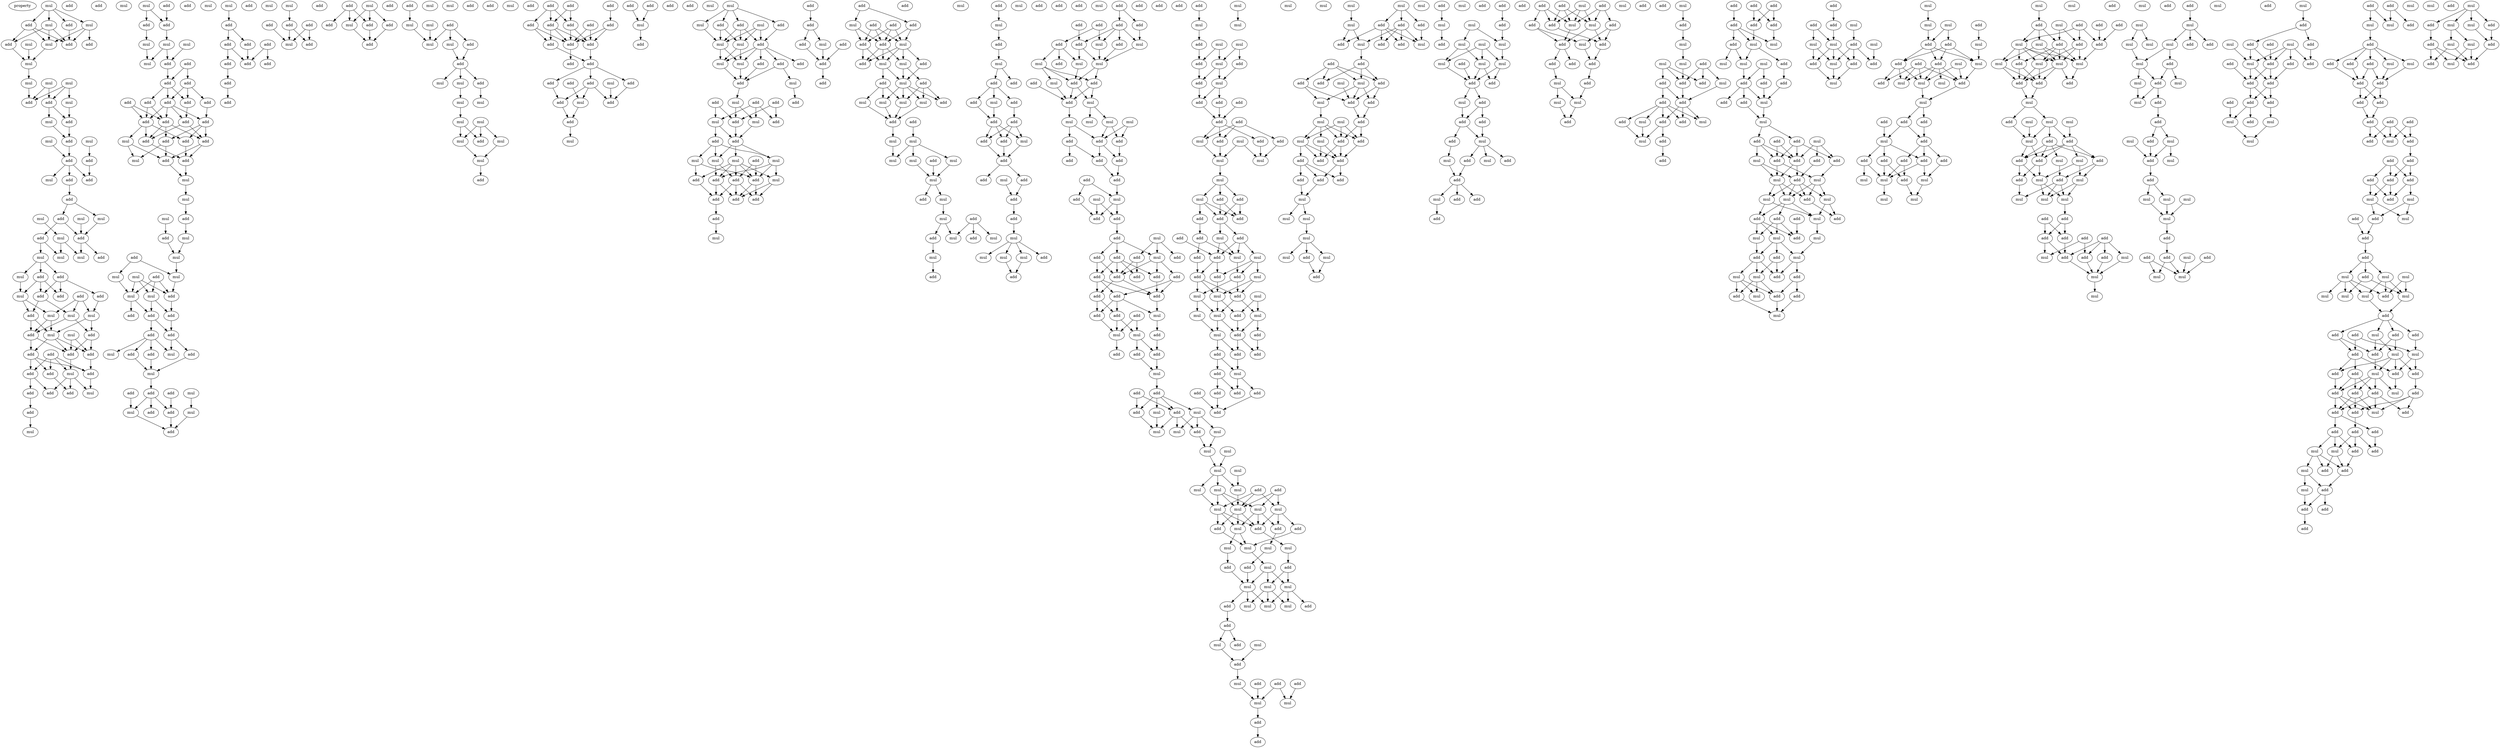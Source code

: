 digraph {
    node [fontcolor=black]
    property [mul=2,lf=1.8]
    0 [ label = mul ];
    1 [ label = add ];
    2 [ label = mul ];
    3 [ label = mul ];
    4 [ label = add ];
    5 [ label = mul ];
    6 [ label = mul ];
    7 [ label = add ];
    8 [ label = add ];
    9 [ label = add ];
    10 [ label = mul ];
    11 [ label = mul ];
    12 [ label = mul ];
    13 [ label = mul ];
    14 [ label = add ];
    15 [ label = mul ];
    16 [ label = add ];
    17 [ label = add ];
    18 [ label = mul ];
    19 [ label = add ];
    20 [ label = mul ];
    21 [ label = mul ];
    22 [ label = add ];
    23 [ label = add ];
    24 [ label = add ];
    25 [ label = add ];
    26 [ label = add ];
    27 [ label = add ];
    28 [ label = mul ];
    29 [ label = mul ];
    30 [ label = add ];
    31 [ label = mul ];
    32 [ label = add ];
    33 [ label = mul ];
    34 [ label = mul ];
    35 [ label = add ];
    36 [ label = mul ];
    37 [ label = add ];
    38 [ label = mul ];
    39 [ label = mul ];
    40 [ label = mul ];
    41 [ label = add ];
    42 [ label = mul ];
    43 [ label = add ];
    44 [ label = add ];
    45 [ label = add ];
    46 [ label = add ];
    47 [ label = mul ];
    48 [ label = add ];
    49 [ label = add ];
    50 [ label = mul ];
    51 [ label = add ];
    52 [ label = mul ];
    53 [ label = mul ];
    54 [ label = add ];
    55 [ label = add ];
    56 [ label = mul ];
    57 [ label = mul ];
    58 [ label = add ];
    59 [ label = add ];
    60 [ label = add ];
    61 [ label = add ];
    62 [ label = add ];
    63 [ label = add ];
    64 [ label = add ];
    65 [ label = mul ];
    66 [ label = mul ];
    67 [ label = add ];
    68 [ label = add ];
    69 [ label = add ];
    70 [ label = add ];
    71 [ label = add ];
    72 [ label = mul ];
    73 [ label = add ];
    74 [ label = mul ];
    75 [ label = add ];
    76 [ label = add ];
    77 [ label = mul ];
    78 [ label = mul ];
    79 [ label = mul ];
    80 [ label = mul ];
    81 [ label = add ];
    82 [ label = add ];
    83 [ label = add ];
    84 [ label = add ];
    85 [ label = add ];
    86 [ label = add ];
    87 [ label = add ];
    88 [ label = add ];
    89 [ label = add ];
    90 [ label = add ];
    91 [ label = add ];
    92 [ label = add ];
    93 [ label = add ];
    94 [ label = add ];
    95 [ label = mul ];
    96 [ label = add ];
    97 [ label = add ];
    98 [ label = add ];
    99 [ label = add ];
    100 [ label = add ];
    101 [ label = mul ];
    102 [ label = mul ];
    103 [ label = mul ];
    104 [ label = mul ];
    105 [ label = mul ];
    106 [ label = add ];
    107 [ label = add ];
    108 [ label = mul ];
    109 [ label = add ];
    110 [ label = mul ];
    111 [ label = add ];
    112 [ label = mul ];
    113 [ label = mul ];
    114 [ label = mul ];
    115 [ label = add ];
    116 [ label = mul ];
    117 [ label = mul ];
    118 [ label = add ];
    119 [ label = add ];
    120 [ label = add ];
    121 [ label = add ];
    122 [ label = add ];
    123 [ label = mul ];
    124 [ label = add ];
    125 [ label = add ];
    126 [ label = mul ];
    127 [ label = add ];
    128 [ label = mul ];
    129 [ label = add ];
    130 [ label = add ];
    131 [ label = add ];
    132 [ label = mul ];
    133 [ label = add ];
    134 [ label = mul ];
    135 [ label = add ];
    136 [ label = mul ];
    137 [ label = add ];
    138 [ label = mul ];
    139 [ label = add ];
    140 [ label = add ];
    141 [ label = add ];
    142 [ label = add ];
    143 [ label = add ];
    144 [ label = add ];
    145 [ label = add ];
    146 [ label = add ];
    147 [ label = add ];
    148 [ label = mul ];
    149 [ label = add ];
    150 [ label = mul ];
    151 [ label = add ];
    152 [ label = add ];
    153 [ label = add ];
    154 [ label = mul ];
    155 [ label = add ];
    156 [ label = add ];
    157 [ label = add ];
    158 [ label = mul ];
    159 [ label = add ];
    160 [ label = add ];
    161 [ label = add ];
    162 [ label = mul ];
    163 [ label = add ];
    164 [ label = add ];
    165 [ label = add ];
    166 [ label = mul ];
    167 [ label = add ];
    168 [ label = mul ];
    169 [ label = mul ];
    170 [ label = add ];
    171 [ label = mul ];
    172 [ label = add ];
    173 [ label = mul ];
    174 [ label = mul ];
    175 [ label = mul ];
    176 [ label = add ];
    177 [ label = mul ];
    178 [ label = add ];
    179 [ label = mul ];
    180 [ label = mul ];
    181 [ label = mul ];
    182 [ label = mul ];
    183 [ label = add ];
    184 [ label = mul ];
    185 [ label = mul ];
    186 [ label = add ];
    187 [ label = mul ];
    188 [ label = add ];
    189 [ label = mul ];
    190 [ label = add ];
    191 [ label = add ];
    192 [ label = add ];
    193 [ label = add ];
    194 [ label = add ];
    195 [ label = add ];
    196 [ label = add ];
    197 [ label = add ];
    198 [ label = add ];
    199 [ label = add ];
    200 [ label = add ];
    201 [ label = add ];
    202 [ label = add ];
    203 [ label = add ];
    204 [ label = add ];
    205 [ label = add ];
    206 [ label = mul ];
    207 [ label = add ];
    208 [ label = add ];
    209 [ label = mul ];
    210 [ label = add ];
    211 [ label = add ];
    212 [ label = add ];
    213 [ label = add ];
    214 [ label = add ];
    215 [ label = mul ];
    216 [ label = add ];
    217 [ label = add ];
    218 [ label = mul ];
    219 [ label = add ];
    220 [ label = mul ];
    221 [ label = mul ];
    222 [ label = add ];
    223 [ label = add ];
    224 [ label = add ];
    225 [ label = mul ];
    226 [ label = mul ];
    227 [ label = add ];
    228 [ label = mul ];
    229 [ label = mul ];
    230 [ label = mul ];
    231 [ label = add ];
    232 [ label = add ];
    233 [ label = add ];
    234 [ label = mul ];
    235 [ label = add ];
    236 [ label = mul ];
    237 [ label = add ];
    238 [ label = add ];
    239 [ label = mul ];
    240 [ label = add ];
    241 [ label = add ];
    242 [ label = add ];
    243 [ label = mul ];
    244 [ label = mul ];
    245 [ label = add ];
    246 [ label = add ];
    247 [ label = add ];
    248 [ label = mul ];
    249 [ label = mul ];
    250 [ label = mul ];
    251 [ label = mul ];
    252 [ label = add ];
    253 [ label = add ];
    254 [ label = mul ];
    255 [ label = add ];
    256 [ label = add ];
    257 [ label = add ];
    258 [ label = add ];
    259 [ label = add ];
    260 [ label = add ];
    261 [ label = add ];
    262 [ label = add ];
    263 [ label = mul ];
    264 [ label = add ];
    265 [ label = add ];
    266 [ label = add ];
    267 [ label = mul ];
    268 [ label = add ];
    269 [ label = add ];
    270 [ label = add ];
    271 [ label = mul ];
    272 [ label = add ];
    273 [ label = add ];
    274 [ label = add ];
    275 [ label = add ];
    276 [ label = mul ];
    277 [ label = add ];
    278 [ label = add ];
    279 [ label = add ];
    280 [ label = mul ];
    281 [ label = mul ];
    282 [ label = add ];
    283 [ label = add ];
    284 [ label = mul ];
    285 [ label = add ];
    286 [ label = mul ];
    287 [ label = mul ];
    288 [ label = add ];
    289 [ label = mul ];
    290 [ label = mul ];
    291 [ label = add ];
    292 [ label = add ];
    293 [ label = mul ];
    294 [ label = mul ];
    295 [ label = mul ];
    296 [ label = mul ];
    297 [ label = add ];
    298 [ label = mul ];
    299 [ label = mul ];
    300 [ label = mul ];
    301 [ label = add ];
    302 [ label = mul ];
    303 [ label = add ];
    304 [ label = mul ];
    305 [ label = add ];
    306 [ label = add ];
    307 [ label = add ];
    308 [ label = mul ];
    309 [ label = mul ];
    310 [ label = mul ];
    311 [ label = mul ];
    312 [ label = add ];
    313 [ label = add ];
    314 [ label = mul ];
    315 [ label = mul ];
    316 [ label = add ];
    317 [ label = add ];
    318 [ label = mul ];
    319 [ label = add ];
    320 [ label = add ];
    321 [ label = add ];
    322 [ label = add ];
    323 [ label = add ];
    324 [ label = add ];
    325 [ label = add ];
    326 [ label = mul ];
    327 [ label = add ];
    328 [ label = add ];
    329 [ label = add ];
    330 [ label = mul ];
    331 [ label = add ];
    332 [ label = add ];
    333 [ label = add ];
    334 [ label = add ];
    335 [ label = mul ];
    336 [ label = mul ];
    337 [ label = mul ];
    338 [ label = add ];
    339 [ label = mul ];
    340 [ label = mul ];
    341 [ label = add ];
    342 [ label = add ];
    343 [ label = add ];
    344 [ label = add ];
    345 [ label = add ];
    346 [ label = add ];
    347 [ label = add ];
    348 [ label = add ];
    349 [ label = mul ];
    350 [ label = add ];
    351 [ label = mul ];
    352 [ label = mul ];
    353 [ label = mul ];
    354 [ label = add ];
    355 [ label = mul ];
    356 [ label = add ];
    357 [ label = mul ];
    358 [ label = add ];
    359 [ label = add ];
    360 [ label = mul ];
    361 [ label = add ];
    362 [ label = mul ];
    363 [ label = mul ];
    364 [ label = mul ];
    365 [ label = mul ];
    366 [ label = add ];
    367 [ label = add ];
    368 [ label = add ];
    369 [ label = add ];
    370 [ label = add ];
    371 [ label = add ];
    372 [ label = add ];
    373 [ label = add ];
    374 [ label = add ];
    375 [ label = add ];
    376 [ label = mul ];
    377 [ label = mul ];
    378 [ label = add ];
    379 [ label = add ];
    380 [ label = mul ];
    381 [ label = add ];
    382 [ label = add ];
    383 [ label = mul ];
    384 [ label = add ];
    385 [ label = add ];
    386 [ label = add ];
    387 [ label = add ];
    388 [ label = add ];
    389 [ label = add ];
    390 [ label = add ];
    391 [ label = add ];
    392 [ label = add ];
    393 [ label = add ];
    394 [ label = add ];
    395 [ label = add ];
    396 [ label = add ];
    397 [ label = mul ];
    398 [ label = add ];
    399 [ label = add ];
    400 [ label = mul ];
    401 [ label = mul ];
    402 [ label = add ];
    403 [ label = add ];
    404 [ label = add ];
    405 [ label = add ];
    406 [ label = add ];
    407 [ label = mul ];
    408 [ label = add ];
    409 [ label = add ];
    410 [ label = add ];
    411 [ label = mul ];
    412 [ label = add ];
    413 [ label = mul ];
    414 [ label = mul ];
    415 [ label = mul ];
    416 [ label = mul ];
    417 [ label = add ];
    418 [ label = mul ];
    419 [ label = mul ];
    420 [ label = mul ];
    421 [ label = mul ];
    422 [ label = add ];
    423 [ label = add ];
    424 [ label = mul ];
    425 [ label = mul ];
    426 [ label = mul ];
    427 [ label = mul ];
    428 [ label = mul ];
    429 [ label = mul ];
    430 [ label = mul ];
    431 [ label = mul ];
    432 [ label = add ];
    433 [ label = add ];
    434 [ label = add ];
    435 [ label = add ];
    436 [ label = mul ];
    437 [ label = mul ];
    438 [ label = mul ];
    439 [ label = mul ];
    440 [ label = add ];
    441 [ label = add ];
    442 [ label = mul ];
    443 [ label = add ];
    444 [ label = mul ];
    445 [ label = mul ];
    446 [ label = mul ];
    447 [ label = add ];
    448 [ label = mul ];
    449 [ label = mul ];
    450 [ label = mul ];
    451 [ label = add ];
    452 [ label = add ];
    453 [ label = mul ];
    454 [ label = mul ];
    455 [ label = add ];
    456 [ label = add ];
    457 [ label = add ];
    458 [ label = add ];
    459 [ label = add ];
    460 [ label = mul ];
    461 [ label = mul ];
    462 [ label = mul ];
    463 [ label = add ];
    464 [ label = add ];
    465 [ label = add ];
    466 [ label = mul ];
    467 [ label = mul ];
    468 [ label = mul ];
    469 [ label = add ];
    470 [ label = add ];
    471 [ label = add ];
    472 [ label = mul ];
    473 [ label = add ];
    474 [ label = mul ];
    475 [ label = add ];
    476 [ label = add ];
    477 [ label = add ];
    478 [ label = add ];
    479 [ label = add ];
    480 [ label = add ];
    481 [ label = mul ];
    482 [ label = add ];
    483 [ label = mul ];
    484 [ label = add ];
    485 [ label = mul ];
    486 [ label = mul ];
    487 [ label = mul ];
    488 [ label = add ];
    489 [ label = mul ];
    490 [ label = add ];
    491 [ label = add ];
    492 [ label = add ];
    493 [ label = add ];
    494 [ label = mul ];
    495 [ label = add ];
    496 [ label = add ];
    497 [ label = add ];
    498 [ label = add ];
    499 [ label = mul ];
    500 [ label = add ];
    501 [ label = mul ];
    502 [ label = mul ];
    503 [ label = add ];
    504 [ label = add ];
    505 [ label = add ];
    506 [ label = mul ];
    507 [ label = mul ];
    508 [ label = mul ];
    509 [ label = add ];
    510 [ label = add ];
    511 [ label = mul ];
    512 [ label = mul ];
    513 [ label = mul ];
    514 [ label = add ];
    515 [ label = add ];
    516 [ label = mul ];
    517 [ label = add ];
    518 [ label = add ];
    519 [ label = add ];
    520 [ label = mul ];
    521 [ label = add ];
    522 [ label = add ];
    523 [ label = add ];
    524 [ label = add ];
    525 [ label = add ];
    526 [ label = add ];
    527 [ label = mul ];
    528 [ label = mul ];
    529 [ label = mul ];
    530 [ label = mul ];
    531 [ label = mul ];
    532 [ label = mul ];
    533 [ label = add ];
    534 [ label = add ];
    535 [ label = add ];
    536 [ label = mul ];
    537 [ label = add ];
    538 [ label = mul ];
    539 [ label = mul ];
    540 [ label = add ];
    541 [ label = add ];
    542 [ label = add ];
    543 [ label = add ];
    544 [ label = mul ];
    545 [ label = add ];
    546 [ label = add ];
    547 [ label = add ];
    548 [ label = mul ];
    549 [ label = add ];
    550 [ label = mul ];
    551 [ label = add ];
    552 [ label = mul ];
    553 [ label = mul ];
    554 [ label = add ];
    555 [ label = mul ];
    556 [ label = mul ];
    557 [ label = add ];
    558 [ label = add ];
    559 [ label = add ];
    560 [ label = add ];
    561 [ label = add ];
    562 [ label = add ];
    563 [ label = add ];
    564 [ label = add ];
    565 [ label = mul ];
    566 [ label = mul ];
    567 [ label = add ];
    568 [ label = mul ];
    569 [ label = mul ];
    570 [ label = mul ];
    571 [ label = mul ];
    572 [ label = mul ];
    573 [ label = add ];
    574 [ label = mul ];
    575 [ label = add ];
    576 [ label = add ];
    577 [ label = mul ];
    578 [ label = add ];
    579 [ label = add ];
    580 [ label = mul ];
    581 [ label = add ];
    582 [ label = mul ];
    583 [ label = mul ];
    584 [ label = mul ];
    585 [ label = mul ];
    586 [ label = mul ];
    587 [ label = mul ];
    588 [ label = add ];
    589 [ label = add ];
    590 [ label = add ];
    591 [ label = mul ];
    592 [ label = add ];
    593 [ label = add ];
    594 [ label = add ];
    595 [ label = add ];
    596 [ label = mul ];
    597 [ label = add ];
    598 [ label = mul ];
    599 [ label = mul ];
    600 [ label = add ];
    601 [ label = add ];
    602 [ label = mul ];
    603 [ label = add ];
    604 [ label = add ];
    605 [ label = add ];
    606 [ label = add ];
    607 [ label = add ];
    608 [ label = add ];
    609 [ label = add ];
    610 [ label = mul ];
    611 [ label = add ];
    612 [ label = mul ];
    613 [ label = mul ];
    614 [ label = add ];
    615 [ label = add ];
    616 [ label = add ];
    617 [ label = mul ];
    618 [ label = add ];
    619 [ label = add ];
    620 [ label = mul ];
    621 [ label = add ];
    622 [ label = add ];
    623 [ label = mul ];
    624 [ label = add ];
    625 [ label = mul ];
    626 [ label = mul ];
    627 [ label = add ];
    628 [ label = add ];
    629 [ label = add ];
    630 [ label = mul ];
    631 [ label = add ];
    632 [ label = mul ];
    633 [ label = mul ];
    634 [ label = mul ];
    635 [ label = add ];
    636 [ label = add ];
    637 [ label = mul ];
    638 [ label = add ];
    639 [ label = add ];
    640 [ label = add ];
    641 [ label = add ];
    642 [ label = add ];
    643 [ label = add ];
    644 [ label = mul ];
    645 [ label = add ];
    646 [ label = mul ];
    647 [ label = mul ];
    648 [ label = add ];
    649 [ label = add ];
    650 [ label = add ];
    651 [ label = add ];
    652 [ label = add ];
    653 [ label = add ];
    654 [ label = add ];
    655 [ label = add ];
    656 [ label = mul ];
    657 [ label = mul ];
    658 [ label = add ];
    659 [ label = mul ];
    660 [ label = mul ];
    661 [ label = add ];
    662 [ label = mul ];
    663 [ label = add ];
    664 [ label = add ];
    665 [ label = add ];
    666 [ label = add ];
    667 [ label = mul ];
    668 [ label = add ];
    669 [ label = mul ];
    670 [ label = add ];
    671 [ label = add ];
    672 [ label = add ];
    673 [ label = mul ];
    674 [ label = add ];
    675 [ label = add ];
    676 [ label = add ];
    677 [ label = add ];
    678 [ label = mul ];
    679 [ label = mul ];
    680 [ label = add ];
    681 [ label = mul ];
    682 [ label = mul ];
    683 [ label = mul ];
    684 [ label = add ];
    685 [ label = mul ];
    686 [ label = add ];
    687 [ label = mul ];
    688 [ label = add ];
    689 [ label = add ];
    690 [ label = add ];
    691 [ label = mul ];
    692 [ label = mul ];
    693 [ label = mul ];
    694 [ label = add ];
    695 [ label = mul ];
    696 [ label = add ];
    697 [ label = add ];
    698 [ label = mul ];
    699 [ label = mul ];
    700 [ label = add ];
    701 [ label = add ];
    702 [ label = add ];
    703 [ label = add ];
    704 [ label = mul ];
    705 [ label = add ];
    706 [ label = mul ];
    707 [ label = add ];
    708 [ label = mul ];
    709 [ label = add ];
    710 [ label = add ];
    711 [ label = add ];
    712 [ label = mul ];
    713 [ label = mul ];
    714 [ label = mul ];
    715 [ label = add ];
    716 [ label = mul ];
    717 [ label = add ];
    718 [ label = add ];
    719 [ label = mul ];
    720 [ label = mul ];
    721 [ label = add ];
    722 [ label = mul ];
    723 [ label = mul ];
    724 [ label = add ];
    725 [ label = add ];
    726 [ label = mul ];
    727 [ label = mul ];
    728 [ label = add ];
    729 [ label = add ];
    730 [ label = add ];
    731 [ label = mul ];
    732 [ label = mul ];
    733 [ label = mul ];
    734 [ label = mul ];
    735 [ label = add ];
    736 [ label = add ];
    737 [ label = mul ];
    738 [ label = add ];
    739 [ label = add ];
    740 [ label = add ];
    741 [ label = add ];
    742 [ label = mul ];
    743 [ label = add ];
    744 [ label = add ];
    745 [ label = add ];
    746 [ label = add ];
    747 [ label = add ];
    748 [ label = mul ];
    749 [ label = mul ];
    750 [ label = mul ];
    751 [ label = add ];
    752 [ label = mul ];
    753 [ label = mul ];
    754 [ label = mul ];
    755 [ label = add ];
    756 [ label = add ];
    757 [ label = add ];
    758 [ label = add ];
    759 [ label = mul ];
    760 [ label = add ];
    761 [ label = add ];
    762 [ label = mul ];
    763 [ label = add ];
    764 [ label = mul ];
    765 [ label = mul ];
    766 [ label = mul ];
    767 [ label = add ];
    768 [ label = mul ];
    769 [ label = mul ];
    770 [ label = add ];
    771 [ label = add ];
    772 [ label = add ];
    773 [ label = mul ];
    774 [ label = mul ];
    775 [ label = add ];
    776 [ label = mul ];
    777 [ label = add ];
    778 [ label = mul ];
    779 [ label = mul ];
    780 [ label = add ];
    781 [ label = mul ];
    782 [ label = add ];
    783 [ label = mul ];
    784 [ label = add ];
    785 [ label = add ];
    786 [ label = mul ];
    787 [ label = add ];
    788 [ label = mul ];
    789 [ label = add ];
    790 [ label = add ];
    791 [ label = mul ];
    792 [ label = mul ];
    793 [ label = mul ];
    794 [ label = mul ];
    795 [ label = add ];
    796 [ label = add ];
    797 [ label = add ];
    798 [ label = add ];
    799 [ label = add ];
    800 [ label = add ];
    801 [ label = mul ];
    802 [ label = mul ];
    803 [ label = add ];
    804 [ label = add ];
    805 [ label = add ];
    806 [ label = mul ];
    807 [ label = mul ];
    808 [ label = mul ];
    809 [ label = add ];
    810 [ label = add ];
    811 [ label = mul ];
    812 [ label = mul ];
    813 [ label = mul ];
    814 [ label = mul ];
    815 [ label = mul ];
    816 [ label = add ];
    817 [ label = add ];
    818 [ label = add ];
    819 [ label = mul ];
    820 [ label = mul ];
    821 [ label = mul ];
    822 [ label = add ];
    823 [ label = add ];
    824 [ label = mul ];
    825 [ label = add ];
    826 [ label = add ];
    827 [ label = mul ];
    828 [ label = mul ];
    829 [ label = add ];
    830 [ label = mul ];
    831 [ label = add ];
    832 [ label = mul ];
    833 [ label = mul ];
    834 [ label = mul ];
    835 [ label = mul ];
    836 [ label = mul ];
    837 [ label = add ];
    838 [ label = mul ];
    839 [ label = add ];
    840 [ label = add ];
    841 [ label = add ];
    842 [ label = add ];
    843 [ label = mul ];
    844 [ label = mul ];
    845 [ label = mul ];
    846 [ label = add ];
    847 [ label = add ];
    848 [ label = mul ];
    849 [ label = add ];
    850 [ label = add ];
    851 [ label = mul ];
    852 [ label = mul ];
    853 [ label = add ];
    854 [ label = add ];
    855 [ label = add ];
    856 [ label = add ];
    857 [ label = add ];
    858 [ label = add ];
    859 [ label = add ];
    860 [ label = add ];
    861 [ label = add ];
    862 [ label = add ];
    863 [ label = mul ];
    864 [ label = mul ];
    865 [ label = mul ];
    866 [ label = add ];
    867 [ label = add ];
    868 [ label = mul ];
    869 [ label = mul ];
    870 [ label = add ];
    871 [ label = mul ];
    872 [ label = add ];
    873 [ label = add ];
    874 [ label = mul ];
    875 [ label = add ];
    876 [ label = mul ];
    877 [ label = add ];
    878 [ label = add ];
    879 [ label = add ];
    880 [ label = add ];
    881 [ label = add ];
    882 [ label = add ];
    883 [ label = add ];
    884 [ label = add ];
    885 [ label = mul ];
    886 [ label = add ];
    887 [ label = mul ];
    888 [ label = add ];
    889 [ label = add ];
    890 [ label = add ];
    891 [ label = add ];
    892 [ label = add ];
    893 [ label = add ];
    894 [ label = mul ];
    895 [ label = add ];
    896 [ label = mul ];
    897 [ label = add ];
    898 [ label = mul ];
    899 [ label = add ];
    900 [ label = add ];
    901 [ label = add ];
    902 [ label = add ];
    903 [ label = mul ];
    904 [ label = mul ];
    905 [ label = add ];
    906 [ label = mul ];
    907 [ label = mul ];
    908 [ label = add ];
    909 [ label = mul ];
    910 [ label = mul ];
    911 [ label = mul ];
    912 [ label = add ];
    913 [ label = add ];
    914 [ label = mul ];
    915 [ label = add ];
    916 [ label = add ];
    917 [ label = add ];
    918 [ label = add ];
    919 [ label = mul ];
    920 [ label = add ];
    921 [ label = mul ];
    922 [ label = add ];
    923 [ label = add ];
    924 [ label = add ];
    925 [ label = mul ];
    926 [ label = add ];
    927 [ label = mul ];
    928 [ label = add ];
    929 [ label = add ];
    930 [ label = add ];
    931 [ label = add ];
    932 [ label = add ];
    933 [ label = mul ];
    934 [ label = add ];
    935 [ label = add ];
    936 [ label = add ];
    937 [ label = add ];
    938 [ label = add ];
    939 [ label = add ];
    940 [ label = mul ];
    941 [ label = mul ];
    942 [ label = add ];
    943 [ label = add ];
    944 [ label = add ];
    945 [ label = mul ];
    946 [ label = mul ];
    947 [ label = add ];
    948 [ label = add ];
    949 [ label = add ];
    950 [ label = mul ];
    951 [ label = add ];
    952 [ label = mul ];
    953 [ label = add ];
    954 [ label = add ];
    955 [ label = mul ];
    956 [ label = add ];
    957 [ label = mul ];
    958 [ label = add ];
    959 [ label = mul ];
    960 [ label = add ];
    961 [ label = add ];
    962 [ label = mul ];
    0 -> 1 [ name = 0 ];
    0 -> 2 [ name = 1 ];
    0 -> 3 [ name = 2 ];
    0 -> 4 [ name = 3 ];
    1 -> 9 [ name = 4 ];
    2 -> 5 [ name = 5 ];
    2 -> 7 [ name = 6 ];
    2 -> 9 [ name = 7 ];
    3 -> 5 [ name = 8 ];
    3 -> 8 [ name = 9 ];
    3 -> 9 [ name = 10 ];
    4 -> 5 [ name = 11 ];
    4 -> 8 [ name = 12 ];
    4 -> 9 [ name = 13 ];
    5 -> 10 [ name = 14 ];
    6 -> 10 [ name = 15 ];
    8 -> 10 [ name = 16 ];
    10 -> 13 [ name = 17 ];
    11 -> 14 [ name = 18 ];
    11 -> 16 [ name = 19 ];
    12 -> 14 [ name = 20 ];
    12 -> 15 [ name = 21 ];
    12 -> 16 [ name = 22 ];
    13 -> 16 [ name = 23 ];
    14 -> 17 [ name = 24 ];
    14 -> 18 [ name = 25 ];
    15 -> 17 [ name = 26 ];
    17 -> 19 [ name = 27 ];
    18 -> 19 [ name = 28 ];
    19 -> 23 [ name = 29 ];
    20 -> 23 [ name = 30 ];
    21 -> 24 [ name = 31 ];
    23 -> 25 [ name = 32 ];
    23 -> 26 [ name = 33 ];
    23 -> 29 [ name = 34 ];
    24 -> 25 [ name = 35 ];
    26 -> 30 [ name = 36 ];
    30 -> 32 [ name = 37 ];
    30 -> 34 [ name = 38 ];
    31 -> 37 [ name = 39 ];
    32 -> 35 [ name = 40 ];
    32 -> 37 [ name = 41 ];
    33 -> 36 [ name = 42 ];
    34 -> 37 [ name = 43 ];
    35 -> 39 [ name = 44 ];
    35 -> 40 [ name = 45 ];
    36 -> 38 [ name = 46 ];
    36 -> 40 [ name = 47 ];
    37 -> 38 [ name = 48 ];
    37 -> 41 [ name = 49 ];
    39 -> 42 [ name = 50 ];
    39 -> 43 [ name = 51 ];
    39 -> 44 [ name = 52 ];
    42 -> 47 [ name = 53 ];
    43 -> 45 [ name = 54 ];
    43 -> 46 [ name = 55 ];
    43 -> 49 [ name = 56 ];
    44 -> 46 [ name = 57 ];
    44 -> 47 [ name = 58 ];
    44 -> 49 [ name = 59 ];
    45 -> 53 [ name = 60 ];
    47 -> 51 [ name = 61 ];
    47 -> 52 [ name = 62 ];
    48 -> 50 [ name = 63 ];
    48 -> 52 [ name = 64 ];
    48 -> 53 [ name = 65 ];
    49 -> 50 [ name = 66 ];
    49 -> 51 [ name = 67 ];
    50 -> 54 [ name = 68 ];
    50 -> 55 [ name = 69 ];
    51 -> 54 [ name = 70 ];
    51 -> 57 [ name = 71 ];
    52 -> 54 [ name = 72 ];
    52 -> 57 [ name = 73 ];
    53 -> 55 [ name = 74 ];
    53 -> 57 [ name = 75 ];
    54 -> 58 [ name = 76 ];
    54 -> 59 [ name = 77 ];
    55 -> 58 [ name = 78 ];
    55 -> 60 [ name = 79 ];
    56 -> 58 [ name = 80 ];
    56 -> 60 [ name = 81 ];
    57 -> 58 [ name = 82 ];
    57 -> 59 [ name = 83 ];
    57 -> 60 [ name = 84 ];
    58 -> 65 [ name = 85 ];
    59 -> 62 [ name = 86 ];
    59 -> 63 [ name = 87 ];
    59 -> 64 [ name = 88 ];
    60 -> 64 [ name = 89 ];
    61 -> 62 [ name = 90 ];
    61 -> 63 [ name = 91 ];
    61 -> 64 [ name = 92 ];
    61 -> 65 [ name = 93 ];
    62 -> 68 [ name = 94 ];
    62 -> 69 [ name = 95 ];
    63 -> 67 [ name = 96 ];
    64 -> 66 [ name = 97 ];
    65 -> 66 [ name = 98 ];
    65 -> 67 [ name = 99 ];
    65 -> 69 [ name = 100 ];
    68 -> 70 [ name = 101 ];
    70 -> 74 [ name = 102 ];
    71 -> 76 [ name = 103 ];
    72 -> 75 [ name = 104 ];
    72 -> 76 [ name = 105 ];
    75 -> 78 [ name = 106 ];
    76 -> 79 [ name = 107 ];
    77 -> 82 [ name = 108 ];
    78 -> 80 [ name = 109 ];
    79 -> 80 [ name = 110 ];
    79 -> 82 [ name = 111 ];
    81 -> 83 [ name = 112 ];
    81 -> 84 [ name = 113 ];
    82 -> 84 [ name = 114 ];
    83 -> 85 [ name = 115 ];
    83 -> 88 [ name = 116 ];
    83 -> 89 [ name = 117 ];
    84 -> 85 [ name = 118 ];
    84 -> 86 [ name = 119 ];
    84 -> 88 [ name = 120 ];
    85 -> 90 [ name = 121 ];
    86 -> 91 [ name = 122 ];
    86 -> 93 [ name = 123 ];
    87 -> 91 [ name = 124 ];
    87 -> 93 [ name = 125 ];
    88 -> 90 [ name = 126 ];
    88 -> 91 [ name = 127 ];
    88 -> 92 [ name = 128 ];
    88 -> 93 [ name = 129 ];
    89 -> 92 [ name = 130 ];
    90 -> 94 [ name = 131 ];
    90 -> 96 [ name = 132 ];
    91 -> 94 [ name = 133 ];
    91 -> 95 [ name = 134 ];
    91 -> 98 [ name = 135 ];
    92 -> 96 [ name = 136 ];
    92 -> 97 [ name = 137 ];
    92 -> 98 [ name = 138 ];
    93 -> 94 [ name = 139 ];
    93 -> 96 [ name = 140 ];
    93 -> 97 [ name = 141 ];
    94 -> 99 [ name = 142 ];
    95 -> 100 [ name = 143 ];
    95 -> 101 [ name = 144 ];
    96 -> 99 [ name = 145 ];
    96 -> 100 [ name = 146 ];
    97 -> 100 [ name = 147 ];
    97 -> 101 [ name = 148 ];
    98 -> 99 [ name = 149 ];
    99 -> 102 [ name = 150 ];
    100 -> 102 [ name = 151 ];
    102 -> 103 [ name = 152 ];
    103 -> 106 [ name = 153 ];
    105 -> 107 [ name = 154 ];
    106 -> 108 [ name = 155 ];
    107 -> 110 [ name = 156 ];
    108 -> 110 [ name = 157 ];
    109 -> 113 [ name = 158 ];
    109 -> 114 [ name = 159 ];
    110 -> 114 [ name = 160 ];
    111 -> 115 [ name = 161 ];
    111 -> 116 [ name = 162 ];
    111 -> 117 [ name = 163 ];
    112 -> 115 [ name = 164 ];
    112 -> 116 [ name = 165 ];
    112 -> 117 [ name = 166 ];
    113 -> 116 [ name = 167 ];
    114 -> 115 [ name = 168 ];
    115 -> 118 [ name = 169 ];
    116 -> 119 [ name = 170 ];
    116 -> 120 [ name = 171 ];
    117 -> 118 [ name = 172 ];
    117 -> 120 [ name = 173 ];
    118 -> 122 [ name = 174 ];
    120 -> 121 [ name = 175 ];
    120 -> 122 [ name = 176 ];
    121 -> 123 [ name = 177 ];
    121 -> 124 [ name = 178 ];
    121 -> 126 [ name = 179 ];
    121 -> 127 [ name = 180 ];
    122 -> 125 [ name = 181 ];
    122 -> 126 [ name = 182 ];
    124 -> 128 [ name = 183 ];
    125 -> 128 [ name = 184 ];
    127 -> 128 [ name = 185 ];
    128 -> 130 [ name = 186 ];
    129 -> 133 [ name = 187 ];
    130 -> 133 [ name = 188 ];
    130 -> 135 [ name = 189 ];
    130 -> 136 [ name = 190 ];
    131 -> 136 [ name = 191 ];
    132 -> 134 [ name = 192 ];
    133 -> 137 [ name = 193 ];
    134 -> 137 [ name = 194 ];
    136 -> 137 [ name = 195 ];
    138 -> 140 [ name = 196 ];
    140 -> 141 [ name = 197 ];
    140 -> 143 [ name = 198 ];
    141 -> 144 [ name = 199 ];
    141 -> 145 [ name = 200 ];
    142 -> 145 [ name = 201 ];
    142 -> 146 [ name = 202 ];
    143 -> 145 [ name = 203 ];
    144 -> 147 [ name = 204 ];
    147 -> 149 [ name = 205 ];
    150 -> 152 [ name = 206 ];
    151 -> 154 [ name = 207 ];
    151 -> 155 [ name = 208 ];
    152 -> 154 [ name = 209 ];
    152 -> 155 [ name = 210 ];
    153 -> 154 [ name = 211 ];
    157 -> 159 [ name = 212 ];
    157 -> 160 [ name = 213 ];
    157 -> 162 [ name = 214 ];
    158 -> 160 [ name = 215 ];
    158 -> 161 [ name = 216 ];
    158 -> 162 [ name = 217 ];
    160 -> 164 [ name = 218 ];
    161 -> 164 [ name = 219 ];
    162 -> 164 [ name = 220 ];
    165 -> 168 [ name = 221 ];
    166 -> 171 [ name = 222 ];
    167 -> 169 [ name = 223 ];
    167 -> 170 [ name = 224 ];
    167 -> 171 [ name = 225 ];
    168 -> 171 [ name = 226 ];
    169 -> 172 [ name = 227 ];
    170 -> 172 [ name = 228 ];
    172 -> 174 [ name = 229 ];
    172 -> 177 [ name = 230 ];
    172 -> 178 [ name = 231 ];
    177 -> 179 [ name = 232 ];
    178 -> 180 [ name = 233 ];
    179 -> 182 [ name = 234 ];
    181 -> 183 [ name = 235 ];
    181 -> 184 [ name = 236 ];
    181 -> 185 [ name = 237 ];
    182 -> 183 [ name = 238 ];
    182 -> 184 [ name = 239 ];
    184 -> 187 [ name = 240 ];
    185 -> 187 [ name = 241 ];
    187 -> 188 [ name = 242 ];
    191 -> 194 [ name = 243 ];
    191 -> 195 [ name = 244 ];
    191 -> 197 [ name = 245 ];
    192 -> 198 [ name = 246 ];
    193 -> 194 [ name = 247 ];
    193 -> 197 [ name = 248 ];
    194 -> 199 [ name = 249 ];
    194 -> 200 [ name = 250 ];
    194 -> 201 [ name = 251 ];
    195 -> 200 [ name = 252 ];
    195 -> 201 [ name = 253 ];
    196 -> 199 [ name = 254 ];
    196 -> 201 [ name = 255 ];
    197 -> 199 [ name = 256 ];
    197 -> 201 [ name = 257 ];
    198 -> 199 [ name = 258 ];
    198 -> 201 [ name = 259 ];
    199 -> 203 [ name = 260 ];
    200 -> 203 [ name = 261 ];
    201 -> 202 [ name = 262 ];
    203 -> 205 [ name = 263 ];
    203 -> 207 [ name = 264 ];
    203 -> 208 [ name = 265 ];
    204 -> 209 [ name = 266 ];
    205 -> 211 [ name = 267 ];
    206 -> 211 [ name = 268 ];
    207 -> 209 [ name = 269 ];
    207 -> 210 [ name = 270 ];
    207 -> 211 [ name = 271 ];
    208 -> 210 [ name = 272 ];
    209 -> 212 [ name = 273 ];
    210 -> 212 [ name = 274 ];
    212 -> 215 [ name = 275 ];
    213 -> 218 [ name = 276 ];
    217 -> 218 [ name = 277 ];
    218 -> 219 [ name = 278 ];
    221 -> 222 [ name = 279 ];
    221 -> 223 [ name = 280 ];
    221 -> 224 [ name = 281 ];
    221 -> 225 [ name = 282 ];
    222 -> 228 [ name = 283 ];
    222 -> 229 [ name = 284 ];
    223 -> 227 [ name = 285 ];
    223 -> 228 [ name = 286 ];
    223 -> 229 [ name = 287 ];
    224 -> 227 [ name = 288 ];
    225 -> 229 [ name = 289 ];
    226 -> 227 [ name = 290 ];
    226 -> 228 [ name = 291 ];
    226 -> 229 [ name = 292 ];
    227 -> 230 [ name = 293 ];
    227 -> 231 [ name = 294 ];
    227 -> 232 [ name = 295 ];
    227 -> 233 [ name = 296 ];
    227 -> 234 [ name = 297 ];
    228 -> 230 [ name = 298 ];
    228 -> 234 [ name = 299 ];
    229 -> 230 [ name = 300 ];
    229 -> 234 [ name = 301 ];
    230 -> 235 [ name = 302 ];
    232 -> 235 [ name = 303 ];
    233 -> 235 [ name = 304 ];
    233 -> 236 [ name = 305 ];
    234 -> 235 [ name = 306 ];
    235 -> 239 [ name = 307 ];
    236 -> 241 [ name = 308 ];
    237 -> 243 [ name = 309 ];
    237 -> 244 [ name = 310 ];
    237 -> 245 [ name = 311 ];
    238 -> 242 [ name = 312 ];
    238 -> 244 [ name = 313 ];
    239 -> 242 [ name = 314 ];
    239 -> 243 [ name = 315 ];
    240 -> 242 [ name = 316 ];
    240 -> 245 [ name = 317 ];
    242 -> 246 [ name = 318 ];
    243 -> 246 [ name = 319 ];
    244 -> 246 [ name = 320 ];
    244 -> 247 [ name = 321 ];
    246 -> 249 [ name = 322 ];
    246 -> 250 [ name = 323 ];
    246 -> 251 [ name = 324 ];
    247 -> 248 [ name = 325 ];
    247 -> 250 [ name = 326 ];
    247 -> 251 [ name = 327 ];
    248 -> 253 [ name = 328 ];
    248 -> 255 [ name = 329 ];
    249 -> 253 [ name = 330 ];
    249 -> 254 [ name = 331 ];
    249 -> 255 [ name = 332 ];
    249 -> 256 [ name = 333 ];
    249 -> 257 [ name = 334 ];
    250 -> 254 [ name = 335 ];
    250 -> 255 [ name = 336 ];
    250 -> 257 [ name = 337 ];
    251 -> 256 [ name = 338 ];
    251 -> 257 [ name = 339 ];
    252 -> 255 [ name = 340 ];
    252 -> 256 [ name = 341 ];
    253 -> 259 [ name = 342 ];
    254 -> 258 [ name = 343 ];
    254 -> 260 [ name = 344 ];
    255 -> 258 [ name = 345 ];
    255 -> 260 [ name = 346 ];
    256 -> 258 [ name = 347 ];
    256 -> 259 [ name = 348 ];
    256 -> 260 [ name = 349 ];
    257 -> 258 [ name = 350 ];
    257 -> 259 [ name = 351 ];
    259 -> 261 [ name = 352 ];
    261 -> 263 [ name = 353 ];
    262 -> 264 [ name = 354 ];
    264 -> 266 [ name = 355 ];
    264 -> 267 [ name = 356 ];
    265 -> 268 [ name = 357 ];
    266 -> 268 [ name = 358 ];
    267 -> 268 [ name = 359 ];
    268 -> 270 [ name = 360 ];
    269 -> 271 [ name = 361 ];
    269 -> 272 [ name = 362 ];
    271 -> 275 [ name = 363 ];
    271 -> 277 [ name = 364 ];
    272 -> 276 [ name = 365 ];
    272 -> 277 [ name = 366 ];
    273 -> 275 [ name = 367 ];
    273 -> 276 [ name = 368 ];
    273 -> 277 [ name = 369 ];
    274 -> 275 [ name = 370 ];
    274 -> 276 [ name = 371 ];
    274 -> 277 [ name = 372 ];
    275 -> 278 [ name = 373 ];
    275 -> 280 [ name = 374 ];
    276 -> 278 [ name = 375 ];
    276 -> 279 [ name = 376 ];
    276 -> 280 [ name = 377 ];
    276 -> 281 [ name = 378 ];
    277 -> 278 [ name = 379 ];
    277 -> 280 [ name = 380 ];
    277 -> 281 [ name = 381 ];
    279 -> 284 [ name = 382 ];
    280 -> 284 [ name = 383 ];
    280 -> 285 [ name = 384 ];
    281 -> 282 [ name = 385 ];
    281 -> 284 [ name = 386 ];
    282 -> 287 [ name = 387 ];
    282 -> 288 [ name = 388 ];
    282 -> 290 [ name = 389 ];
    284 -> 287 [ name = 390 ];
    284 -> 288 [ name = 391 ];
    284 -> 289 [ name = 392 ];
    284 -> 290 [ name = 393 ];
    285 -> 286 [ name = 394 ];
    285 -> 287 [ name = 395 ];
    285 -> 289 [ name = 396 ];
    286 -> 291 [ name = 397 ];
    287 -> 291 [ name = 398 ];
    289 -> 291 [ name = 399 ];
    290 -> 291 [ name = 400 ];
    291 -> 293 [ name = 401 ];
    292 -> 294 [ name = 402 ];
    293 -> 295 [ name = 403 ];
    294 -> 295 [ name = 404 ];
    294 -> 296 [ name = 405 ];
    294 -> 298 [ name = 406 ];
    296 -> 300 [ name = 407 ];
    297 -> 300 [ name = 408 ];
    298 -> 300 [ name = 409 ];
    300 -> 301 [ name = 410 ];
    300 -> 302 [ name = 411 ];
    302 -> 304 [ name = 412 ];
    303 -> 306 [ name = 413 ];
    303 -> 308 [ name = 414 ];
    303 -> 309 [ name = 415 ];
    304 -> 305 [ name = 416 ];
    304 -> 308 [ name = 417 ];
    305 -> 310 [ name = 418 ];
    307 -> 311 [ name = 419 ];
    310 -> 312 [ name = 420 ];
    311 -> 313 [ name = 421 ];
    313 -> 314 [ name = 422 ];
    314 -> 316 [ name = 423 ];
    314 -> 317 [ name = 424 ];
    316 -> 318 [ name = 425 ];
    316 -> 319 [ name = 426 ];
    316 -> 320 [ name = 427 ];
    318 -> 321 [ name = 428 ];
    319 -> 321 [ name = 429 ];
    320 -> 322 [ name = 430 ];
    321 -> 323 [ name = 431 ];
    321 -> 325 [ name = 432 ];
    321 -> 326 [ name = 433 ];
    322 -> 323 [ name = 434 ];
    322 -> 325 [ name = 435 ];
    322 -> 326 [ name = 436 ];
    323 -> 327 [ name = 437 ];
    325 -> 327 [ name = 438 ];
    326 -> 327 [ name = 439 ];
    327 -> 328 [ name = 440 ];
    327 -> 331 [ name = 441 ];
    330 -> 333 [ name = 442 ];
    331 -> 333 [ name = 443 ];
    333 -> 334 [ name = 444 ];
    334 -> 335 [ name = 445 ];
    335 -> 336 [ name = 446 ];
    335 -> 337 [ name = 447 ];
    335 -> 338 [ name = 448 ];
    335 -> 340 [ name = 449 ];
    337 -> 341 [ name = 450 ];
    340 -> 341 [ name = 451 ];
    342 -> 343 [ name = 452 ];
    342 -> 346 [ name = 453 ];
    343 -> 348 [ name = 454 ];
    343 -> 349 [ name = 455 ];
    343 -> 350 [ name = 456 ];
    343 -> 351 [ name = 457 ];
    344 -> 350 [ name = 458 ];
    345 -> 347 [ name = 459 ];
    345 -> 351 [ name = 460 ];
    346 -> 349 [ name = 461 ];
    347 -> 352 [ name = 462 ];
    347 -> 353 [ name = 463 ];
    347 -> 354 [ name = 464 ];
    348 -> 355 [ name = 465 ];
    349 -> 355 [ name = 466 ];
    350 -> 352 [ name = 467 ];
    350 -> 355 [ name = 468 ];
    351 -> 355 [ name = 469 ];
    352 -> 359 [ name = 470 ];
    353 -> 357 [ name = 471 ];
    353 -> 358 [ name = 472 ];
    353 -> 359 [ name = 473 ];
    355 -> 358 [ name = 474 ];
    355 -> 359 [ name = 475 ];
    356 -> 361 [ name = 476 ];
    357 -> 361 [ name = 477 ];
    358 -> 360 [ name = 478 ];
    358 -> 361 [ name = 479 ];
    359 -> 360 [ name = 480 ];
    359 -> 361 [ name = 481 ];
    360 -> 364 [ name = 482 ];
    360 -> 365 [ name = 483 ];
    361 -> 363 [ name = 484 ];
    362 -> 368 [ name = 485 ];
    362 -> 369 [ name = 486 ];
    363 -> 367 [ name = 487 ];
    363 -> 369 [ name = 488 ];
    364 -> 368 [ name = 489 ];
    364 -> 369 [ name = 490 ];
    367 -> 370 [ name = 491 ];
    367 -> 372 [ name = 492 ];
    368 -> 371 [ name = 493 ];
    369 -> 370 [ name = 494 ];
    369 -> 371 [ name = 495 ];
    370 -> 374 [ name = 496 ];
    371 -> 374 [ name = 497 ];
    373 -> 375 [ name = 498 ];
    373 -> 376 [ name = 499 ];
    374 -> 376 [ name = 500 ];
    375 -> 378 [ name = 501 ];
    376 -> 378 [ name = 502 ];
    376 -> 379 [ name = 503 ];
    377 -> 378 [ name = 504 ];
    377 -> 379 [ name = 505 ];
    379 -> 381 [ name = 506 ];
    380 -> 382 [ name = 507 ];
    380 -> 383 [ name = 508 ];
    380 -> 384 [ name = 509 ];
    381 -> 383 [ name = 510 ];
    381 -> 385 [ name = 511 ];
    381 -> 386 [ name = 512 ];
    383 -> 387 [ name = 513 ];
    383 -> 389 [ name = 514 ];
    383 -> 391 [ name = 515 ];
    384 -> 388 [ name = 516 ];
    384 -> 389 [ name = 517 ];
    385 -> 388 [ name = 518 ];
    385 -> 389 [ name = 519 ];
    385 -> 390 [ name = 520 ];
    385 -> 391 [ name = 521 ];
    386 -> 389 [ name = 522 ];
    386 -> 390 [ name = 523 ];
    387 -> 392 [ name = 524 ];
    387 -> 393 [ name = 525 ];
    389 -> 393 [ name = 526 ];
    389 -> 394 [ name = 527 ];
    390 -> 392 [ name = 528 ];
    390 -> 393 [ name = 529 ];
    390 -> 394 [ name = 530 ];
    391 -> 393 [ name = 531 ];
    392 -> 395 [ name = 532 ];
    392 -> 396 [ name = 533 ];
    392 -> 397 [ name = 534 ];
    393 -> 397 [ name = 535 ];
    394 -> 395 [ name = 536 ];
    394 -> 396 [ name = 537 ];
    395 -> 401 [ name = 538 ];
    396 -> 400 [ name = 539 ];
    396 -> 401 [ name = 540 ];
    397 -> 399 [ name = 541 ];
    398 -> 400 [ name = 542 ];
    398 -> 401 [ name = 543 ];
    399 -> 406 [ name = 544 ];
    400 -> 404 [ name = 545 ];
    400 -> 406 [ name = 546 ];
    401 -> 402 [ name = 547 ];
    404 -> 407 [ name = 548 ];
    406 -> 407 [ name = 549 ];
    407 -> 408 [ name = 550 ];
    408 -> 410 [ name = 551 ];
    408 -> 411 [ name = 552 ];
    408 -> 412 [ name = 553 ];
    408 -> 413 [ name = 554 ];
    409 -> 410 [ name = 555 ];
    409 -> 412 [ name = 556 ];
    410 -> 415 [ name = 557 ];
    411 -> 415 [ name = 558 ];
    412 -> 414 [ name = 559 ];
    412 -> 415 [ name = 560 ];
    412 -> 417 [ name = 561 ];
    413 -> 414 [ name = 562 ];
    413 -> 416 [ name = 563 ];
    413 -> 417 [ name = 564 ];
    416 -> 418 [ name = 565 ];
    417 -> 418 [ name = 566 ];
    418 -> 421 [ name = 567 ];
    419 -> 421 [ name = 568 ];
    420 -> 424 [ name = 569 ];
    421 -> 424 [ name = 570 ];
    421 -> 425 [ name = 571 ];
    421 -> 426 [ name = 572 ];
    422 -> 427 [ name = 573 ];
    422 -> 429 [ name = 574 ];
    422 -> 430 [ name = 575 ];
    423 -> 427 [ name = 576 ];
    423 -> 428 [ name = 577 ];
    423 -> 430 [ name = 578 ];
    424 -> 430 [ name = 579 ];
    425 -> 429 [ name = 580 ];
    426 -> 428 [ name = 581 ];
    426 -> 429 [ name = 582 ];
    426 -> 430 [ name = 583 ];
    427 -> 433 [ name = 584 ];
    427 -> 434 [ name = 585 ];
    427 -> 435 [ name = 586 ];
    428 -> 431 [ name = 587 ];
    428 -> 433 [ name = 588 ];
    428 -> 435 [ name = 589 ];
    429 -> 431 [ name = 590 ];
    429 -> 432 [ name = 591 ];
    429 -> 433 [ name = 592 ];
    430 -> 431 [ name = 593 ];
    430 -> 432 [ name = 594 ];
    430 -> 433 [ name = 595 ];
    431 -> 436 [ name = 596 ];
    431 -> 439 [ name = 597 ];
    432 -> 439 [ name = 598 ];
    433 -> 438 [ name = 599 ];
    434 -> 439 [ name = 600 ];
    435 -> 437 [ name = 601 ];
    436 -> 441 [ name = 602 ];
    437 -> 440 [ name = 603 ];
    438 -> 443 [ name = 604 ];
    439 -> 442 [ name = 605 ];
    440 -> 446 [ name = 606 ];
    441 -> 446 [ name = 607 ];
    442 -> 444 [ name = 608 ];
    442 -> 445 [ name = 609 ];
    442 -> 446 [ name = 610 ];
    443 -> 444 [ name = 611 ];
    443 -> 445 [ name = 612 ];
    444 -> 447 [ name = 613 ];
    444 -> 449 [ name = 614 ];
    444 -> 450 [ name = 615 ];
    445 -> 448 [ name = 616 ];
    445 -> 449 [ name = 617 ];
    445 -> 450 [ name = 618 ];
    446 -> 448 [ name = 619 ];
    446 -> 450 [ name = 620 ];
    446 -> 451 [ name = 621 ];
    451 -> 452 [ name = 622 ];
    452 -> 453 [ name = 623 ];
    452 -> 455 [ name = 624 ];
    453 -> 456 [ name = 625 ];
    454 -> 456 [ name = 626 ];
    456 -> 460 [ name = 627 ];
    457 -> 461 [ name = 628 ];
    457 -> 462 [ name = 629 ];
    458 -> 461 [ name = 630 ];
    459 -> 462 [ name = 631 ];
    460 -> 462 [ name = 632 ];
    462 -> 463 [ name = 633 ];
    463 -> 465 [ name = 634 ];
    464 -> 466 [ name = 635 ];
    466 -> 469 [ name = 636 ];
    467 -> 470 [ name = 637 ];
    467 -> 472 [ name = 638 ];
    468 -> 471 [ name = 639 ];
    468 -> 472 [ name = 640 ];
    469 -> 471 [ name = 641 ];
    470 -> 474 [ name = 642 ];
    471 -> 473 [ name = 643 ];
    472 -> 473 [ name = 644 ];
    472 -> 474 [ name = 645 ];
    473 -> 475 [ name = 646 ];
    474 -> 475 [ name = 647 ];
    474 -> 476 [ name = 648 ];
    475 -> 478 [ name = 649 ];
    476 -> 478 [ name = 650 ];
    477 -> 478 [ name = 651 ];
    478 -> 480 [ name = 652 ];
    478 -> 481 [ name = 653 ];
    478 -> 484 [ name = 654 ];
    479 -> 481 [ name = 655 ];
    479 -> 482 [ name = 656 ];
    479 -> 484 [ name = 657 ];
    480 -> 485 [ name = 658 ];
    481 -> 486 [ name = 659 ];
    482 -> 485 [ name = 660 ];
    483 -> 485 [ name = 661 ];
    483 -> 486 [ name = 662 ];
    484 -> 486 [ name = 663 ];
    486 -> 487 [ name = 664 ];
    487 -> 488 [ name = 665 ];
    487 -> 489 [ name = 666 ];
    487 -> 490 [ name = 667 ];
    488 -> 492 [ name = 668 ];
    488 -> 493 [ name = 669 ];
    489 -> 491 [ name = 670 ];
    489 -> 492 [ name = 671 ];
    489 -> 493 [ name = 672 ];
    490 -> 492 [ name = 673 ];
    490 -> 493 [ name = 674 ];
    491 -> 496 [ name = 675 ];
    493 -> 494 [ name = 676 ];
    493 -> 495 [ name = 677 ];
    494 -> 498 [ name = 678 ];
    494 -> 501 [ name = 679 ];
    495 -> 498 [ name = 680 ];
    495 -> 499 [ name = 681 ];
    495 -> 501 [ name = 682 ];
    496 -> 500 [ name = 683 ];
    496 -> 501 [ name = 684 ];
    497 -> 498 [ name = 685 ];
    498 -> 504 [ name = 686 ];
    498 -> 505 [ name = 687 ];
    499 -> 502 [ name = 688 ];
    499 -> 503 [ name = 689 ];
    499 -> 504 [ name = 690 ];
    500 -> 505 [ name = 691 ];
    501 -> 503 [ name = 692 ];
    502 -> 508 [ name = 693 ];
    502 -> 509 [ name = 694 ];
    503 -> 507 [ name = 695 ];
    503 -> 509 [ name = 696 ];
    504 -> 508 [ name = 697 ];
    505 -> 507 [ name = 698 ];
    505 -> 508 [ name = 699 ];
    505 -> 509 [ name = 700 ];
    506 -> 510 [ name = 701 ];
    506 -> 512 [ name = 702 ];
    507 -> 511 [ name = 703 ];
    507 -> 513 [ name = 704 ];
    508 -> 510 [ name = 705 ];
    508 -> 513 [ name = 706 ];
    509 -> 512 [ name = 707 ];
    509 -> 513 [ name = 708 ];
    510 -> 514 [ name = 709 ];
    511 -> 516 [ name = 710 ];
    512 -> 514 [ name = 711 ];
    512 -> 515 [ name = 712 ];
    513 -> 514 [ name = 713 ];
    513 -> 516 [ name = 714 ];
    514 -> 518 [ name = 715 ];
    514 -> 519 [ name = 716 ];
    515 -> 518 [ name = 717 ];
    516 -> 517 [ name = 718 ];
    516 -> 519 [ name = 719 ];
    517 -> 520 [ name = 720 ];
    517 -> 521 [ name = 721 ];
    519 -> 520 [ name = 722 ];
    520 -> 522 [ name = 723 ];
    520 -> 525 [ name = 724 ];
    521 -> 522 [ name = 725 ];
    521 -> 523 [ name = 726 ];
    523 -> 526 [ name = 727 ];
    524 -> 526 [ name = 728 ];
    525 -> 526 [ name = 729 ];
    527 -> 528 [ name = 730 ];
    531 -> 536 [ name = 731 ];
    532 -> 533 [ name = 732 ];
    532 -> 534 [ name = 733 ];
    532 -> 535 [ name = 734 ];
    533 -> 537 [ name = 735 ];
    533 -> 538 [ name = 736 ];
    533 -> 539 [ name = 737 ];
    533 -> 540 [ name = 738 ];
    534 -> 537 [ name = 739 ];
    534 -> 539 [ name = 740 ];
    534 -> 540 [ name = 741 ];
    534 -> 541 [ name = 742 ];
    535 -> 539 [ name = 743 ];
    536 -> 538 [ name = 744 ];
    536 -> 541 [ name = 745 ];
    538 -> 542 [ name = 746 ];
    542 -> 545 [ name = 747 ];
    542 -> 546 [ name = 748 ];
    542 -> 548 [ name = 749 ];
    543 -> 545 [ name = 750 ];
    543 -> 546 [ name = 751 ];
    543 -> 547 [ name = 752 ];
    543 -> 548 [ name = 753 ];
    544 -> 551 [ name = 754 ];
    546 -> 549 [ name = 755 ];
    546 -> 551 [ name = 756 ];
    547 -> 550 [ name = 757 ];
    547 -> 551 [ name = 758 ];
    548 -> 549 [ name = 759 ];
    548 -> 550 [ name = 760 ];
    548 -> 551 [ name = 761 ];
    549 -> 554 [ name = 762 ];
    550 -> 553 [ name = 763 ];
    551 -> 554 [ name = 764 ];
    552 -> 556 [ name = 765 ];
    552 -> 557 [ name = 766 ];
    552 -> 558 [ name = 767 ];
    553 -> 555 [ name = 768 ];
    553 -> 556 [ name = 769 ];
    553 -> 557 [ name = 770 ];
    553 -> 558 [ name = 771 ];
    554 -> 557 [ name = 772 ];
    554 -> 558 [ name = 773 ];
    555 -> 559 [ name = 774 ];
    555 -> 561 [ name = 775 ];
    556 -> 559 [ name = 776 ];
    556 -> 560 [ name = 777 ];
    556 -> 561 [ name = 778 ];
    557 -> 559 [ name = 779 ];
    557 -> 561 [ name = 780 ];
    558 -> 561 [ name = 781 ];
    560 -> 562 [ name = 782 ];
    560 -> 563 [ name = 783 ];
    560 -> 564 [ name = 784 ];
    561 -> 563 [ name = 785 ];
    561 -> 564 [ name = 786 ];
    562 -> 565 [ name = 787 ];
    564 -> 565 [ name = 788 ];
    565 -> 568 [ name = 789 ];
    565 -> 569 [ name = 790 ];
    567 -> 571 [ name = 791 ];
    569 -> 570 [ name = 792 ];
    570 -> 572 [ name = 793 ];
    570 -> 573 [ name = 794 ];
    570 -> 574 [ name = 795 ];
    571 -> 575 [ name = 796 ];
    573 -> 576 [ name = 797 ];
    574 -> 576 [ name = 798 ];
    579 -> 581 [ name = 799 ];
    580 -> 582 [ name = 800 ];
    580 -> 583 [ name = 801 ];
    581 -> 583 [ name = 802 ];
    582 -> 585 [ name = 803 ];
    582 -> 586 [ name = 804 ];
    583 -> 587 [ name = 805 ];
    584 -> 585 [ name = 806 ];
    584 -> 586 [ name = 807 ];
    584 -> 587 [ name = 808 ];
    585 -> 589 [ name = 809 ];
    585 -> 590 [ name = 810 ];
    586 -> 589 [ name = 811 ];
    587 -> 589 [ name = 812 ];
    587 -> 590 [ name = 813 ];
    588 -> 589 [ name = 814 ];
    589 -> 591 [ name = 815 ];
    589 -> 592 [ name = 816 ];
    591 -> 593 [ name = 817 ];
    592 -> 593 [ name = 818 ];
    592 -> 594 [ name = 819 ];
    593 -> 595 [ name = 820 ];
    593 -> 596 [ name = 821 ];
    594 -> 596 [ name = 822 ];
    595 -> 599 [ name = 823 ];
    596 -> 597 [ name = 824 ];
    596 -> 598 [ name = 825 ];
    596 -> 600 [ name = 826 ];
    597 -> 601 [ name = 827 ];
    599 -> 601 [ name = 828 ];
    601 -> 602 [ name = 829 ];
    601 -> 604 [ name = 830 ];
    601 -> 605 [ name = 831 ];
    602 -> 606 [ name = 832 ];
    607 -> 611 [ name = 833 ];
    607 -> 613 [ name = 834 ];
    607 -> 614 [ name = 835 ];
    608 -> 612 [ name = 836 ];
    608 -> 613 [ name = 837 ];
    608 -> 615 [ name = 838 ];
    609 -> 612 [ name = 839 ];
    609 -> 613 [ name = 840 ];
    609 -> 614 [ name = 841 ];
    610 -> 612 [ name = 842 ];
    610 -> 613 [ name = 843 ];
    610 -> 614 [ name = 844 ];
    611 -> 616 [ name = 845 ];
    611 -> 617 [ name = 846 ];
    612 -> 616 [ name = 847 ];
    612 -> 618 [ name = 848 ];
    613 -> 616 [ name = 849 ];
    614 -> 618 [ name = 850 ];
    615 -> 617 [ name = 851 ];
    615 -> 618 [ name = 852 ];
    616 -> 621 [ name = 853 ];
    616 -> 622 [ name = 854 ];
    617 -> 619 [ name = 855 ];
    618 -> 619 [ name = 856 ];
    619 -> 624 [ name = 857 ];
    621 -> 623 [ name = 858 ];
    623 -> 625 [ name = 859 ];
    623 -> 626 [ name = 860 ];
    624 -> 626 [ name = 861 ];
    625 -> 627 [ name = 862 ];
    626 -> 627 [ name = 863 ];
    630 -> 631 [ name = 864 ];
    631 -> 632 [ name = 865 ];
    632 -> 633 [ name = 866 ];
    633 -> 638 [ name = 867 ];
    634 -> 636 [ name = 868 ];
    634 -> 638 [ name = 869 ];
    634 -> 639 [ name = 870 ];
    635 -> 637 [ name = 871 ];
    635 -> 638 [ name = 872 ];
    635 -> 639 [ name = 873 ];
    636 -> 640 [ name = 874 ];
    636 -> 641 [ name = 875 ];
    637 -> 640 [ name = 876 ];
    638 -> 640 [ name = 877 ];
    640 -> 642 [ name = 878 ];
    640 -> 645 [ name = 879 ];
    640 -> 646 [ name = 880 ];
    641 -> 642 [ name = 881 ];
    641 -> 643 [ name = 882 ];
    641 -> 644 [ name = 883 ];
    641 -> 645 [ name = 884 ];
    641 -> 646 [ name = 885 ];
    642 -> 647 [ name = 886 ];
    642 -> 648 [ name = 887 ];
    643 -> 647 [ name = 888 ];
    644 -> 647 [ name = 889 ];
    648 -> 649 [ name = 890 ];
    650 -> 653 [ name = 891 ];
    651 -> 654 [ name = 892 ];
    651 -> 655 [ name = 893 ];
    652 -> 654 [ name = 894 ];
    652 -> 655 [ name = 895 ];
    653 -> 656 [ name = 896 ];
    653 -> 657 [ name = 897 ];
    653 -> 658 [ name = 898 ];
    654 -> 656 [ name = 899 ];
    655 -> 657 [ name = 900 ];
    657 -> 660 [ name = 901 ];
    657 -> 661 [ name = 902 ];
    658 -> 660 [ name = 903 ];
    658 -> 662 [ name = 904 ];
    659 -> 663 [ name = 905 ];
    659 -> 665 [ name = 906 ];
    660 -> 665 [ name = 907 ];
    661 -> 664 [ name = 908 ];
    663 -> 667 [ name = 909 ];
    664 -> 667 [ name = 910 ];
    665 -> 666 [ name = 911 ];
    665 -> 667 [ name = 912 ];
    665 -> 668 [ name = 913 ];
    666 -> 669 [ name = 914 ];
    667 -> 669 [ name = 915 ];
    669 -> 670 [ name = 916 ];
    669 -> 671 [ name = 917 ];
    670 -> 674 [ name = 918 ];
    670 -> 677 [ name = 919 ];
    670 -> 678 [ name = 920 ];
    671 -> 674 [ name = 921 ];
    671 -> 675 [ name = 922 ];
    671 -> 677 [ name = 923 ];
    672 -> 674 [ name = 924 ];
    672 -> 677 [ name = 925 ];
    673 -> 675 [ name = 926 ];
    673 -> 676 [ name = 927 ];
    673 -> 677 [ name = 928 ];
    674 -> 679 [ name = 929 ];
    674 -> 681 [ name = 930 ];
    675 -> 679 [ name = 931 ];
    676 -> 680 [ name = 932 ];
    677 -> 680 [ name = 933 ];
    677 -> 681 [ name = 934 ];
    678 -> 680 [ name = 935 ];
    678 -> 681 [ name = 936 ];
    679 -> 682 [ name = 937 ];
    679 -> 683 [ name = 938 ];
    679 -> 684 [ name = 939 ];
    680 -> 682 [ name = 940 ];
    680 -> 683 [ name = 941 ];
    680 -> 684 [ name = 942 ];
    680 -> 685 [ name = 943 ];
    681 -> 683 [ name = 944 ];
    681 -> 684 [ name = 945 ];
    681 -> 685 [ name = 946 ];
    682 -> 687 [ name = 947 ];
    682 -> 689 [ name = 948 ];
    683 -> 687 [ name = 949 ];
    683 -> 688 [ name = 950 ];
    683 -> 690 [ name = 951 ];
    684 -> 689 [ name = 952 ];
    685 -> 687 [ name = 953 ];
    685 -> 690 [ name = 954 ];
    686 -> 694 [ name = 955 ];
    687 -> 691 [ name = 956 ];
    688 -> 692 [ name = 957 ];
    688 -> 693 [ name = 958 ];
    688 -> 694 [ name = 959 ];
    690 -> 692 [ name = 960 ];
    690 -> 693 [ name = 961 ];
    690 -> 694 [ name = 962 ];
    691 -> 695 [ name = 963 ];
    692 -> 695 [ name = 964 ];
    692 -> 696 [ name = 965 ];
    692 -> 697 [ name = 966 ];
    693 -> 696 [ name = 967 ];
    695 -> 700 [ name = 968 ];
    695 -> 701 [ name = 969 ];
    696 -> 698 [ name = 970 ];
    696 -> 699 [ name = 971 ];
    696 -> 701 [ name = 972 ];
    697 -> 698 [ name = 973 ];
    697 -> 701 [ name = 974 ];
    698 -> 702 [ name = 975 ];
    698 -> 703 [ name = 976 ];
    698 -> 704 [ name = 977 ];
    699 -> 702 [ name = 978 ];
    699 -> 703 [ name = 979 ];
    699 -> 704 [ name = 980 ];
    700 -> 703 [ name = 981 ];
    700 -> 705 [ name = 982 ];
    702 -> 706 [ name = 983 ];
    703 -> 706 [ name = 984 ];
    705 -> 706 [ name = 985 ];
    707 -> 710 [ name = 986 ];
    708 -> 711 [ name = 987 ];
    709 -> 713 [ name = 988 ];
    709 -> 714 [ name = 989 ];
    710 -> 714 [ name = 990 ];
    711 -> 716 [ name = 991 ];
    711 -> 717 [ name = 992 ];
    711 -> 718 [ name = 993 ];
    712 -> 718 [ name = 994 ];
    713 -> 715 [ name = 995 ];
    713 -> 716 [ name = 996 ];
    714 -> 715 [ name = 997 ];
    714 -> 716 [ name = 998 ];
    714 -> 717 [ name = 999 ];
    715 -> 719 [ name = 1000 ];
    716 -> 719 [ name = 1001 ];
    717 -> 719 [ name = 1002 ];
    720 -> 722 [ name = 1003 ];
    721 -> 726 [ name = 1004 ];
    722 -> 724 [ name = 1005 ];
    723 -> 724 [ name = 1006 ];
    723 -> 725 [ name = 1007 ];
    724 -> 728 [ name = 1008 ];
    724 -> 729 [ name = 1009 ];
    724 -> 731 [ name = 1010 ];
    725 -> 728 [ name = 1011 ];
    725 -> 729 [ name = 1012 ];
    725 -> 731 [ name = 1013 ];
    726 -> 731 [ name = 1014 ];
    727 -> 733 [ name = 1015 ];
    727 -> 736 [ name = 1016 ];
    728 -> 733 [ name = 1017 ];
    728 -> 734 [ name = 1018 ];
    728 -> 735 [ name = 1019 ];
    729 -> 732 [ name = 1020 ];
    729 -> 733 [ name = 1021 ];
    729 -> 734 [ name = 1022 ];
    729 -> 736 [ name = 1023 ];
    730 -> 733 [ name = 1024 ];
    730 -> 734 [ name = 1025 ];
    730 -> 735 [ name = 1026 ];
    730 -> 736 [ name = 1027 ];
    731 -> 736 [ name = 1028 ];
    733 -> 737 [ name = 1029 ];
    736 -> 737 [ name = 1030 ];
    737 -> 738 [ name = 1031 ];
    737 -> 739 [ name = 1032 ];
    738 -> 741 [ name = 1033 ];
    739 -> 741 [ name = 1034 ];
    739 -> 742 [ name = 1035 ];
    740 -> 742 [ name = 1036 ];
    741 -> 744 [ name = 1037 ];
    741 -> 745 [ name = 1038 ];
    741 -> 746 [ name = 1039 ];
    742 -> 743 [ name = 1040 ];
    742 -> 745 [ name = 1041 ];
    742 -> 747 [ name = 1042 ];
    743 -> 748 [ name = 1043 ];
    743 -> 751 [ name = 1044 ];
    744 -> 748 [ name = 1045 ];
    744 -> 751 [ name = 1046 ];
    745 -> 748 [ name = 1047 ];
    745 -> 749 [ name = 1048 ];
    746 -> 749 [ name = 1049 ];
    747 -> 748 [ name = 1050 ];
    747 -> 750 [ name = 1051 ];
    748 -> 752 [ name = 1052 ];
    749 -> 753 [ name = 1053 ];
    751 -> 753 [ name = 1054 ];
    754 -> 755 [ name = 1055 ];
    755 -> 762 [ name = 1056 ];
    755 -> 763 [ name = 1057 ];
    755 -> 764 [ name = 1058 ];
    756 -> 760 [ name = 1059 ];
    756 -> 761 [ name = 1060 ];
    756 -> 762 [ name = 1061 ];
    757 -> 760 [ name = 1062 ];
    758 -> 760 [ name = 1063 ];
    759 -> 761 [ name = 1064 ];
    759 -> 763 [ name = 1065 ];
    760 -> 768 [ name = 1066 ];
    761 -> 765 [ name = 1067 ];
    761 -> 768 [ name = 1068 ];
    761 -> 769 [ name = 1069 ];
    762 -> 765 [ name = 1070 ];
    762 -> 766 [ name = 1071 ];
    762 -> 767 [ name = 1072 ];
    762 -> 768 [ name = 1073 ];
    762 -> 769 [ name = 1074 ];
    763 -> 765 [ name = 1075 ];
    763 -> 767 [ name = 1076 ];
    763 -> 768 [ name = 1077 ];
    763 -> 769 [ name = 1078 ];
    764 -> 765 [ name = 1079 ];
    764 -> 766 [ name = 1080 ];
    764 -> 768 [ name = 1081 ];
    765 -> 770 [ name = 1082 ];
    765 -> 771 [ name = 1083 ];
    765 -> 772 [ name = 1084 ];
    766 -> 770 [ name = 1085 ];
    766 -> 772 [ name = 1086 ];
    767 -> 770 [ name = 1087 ];
    767 -> 772 [ name = 1088 ];
    768 -> 771 [ name = 1089 ];
    769 -> 770 [ name = 1090 ];
    769 -> 772 [ name = 1091 ];
    770 -> 774 [ name = 1092 ];
    772 -> 774 [ name = 1093 ];
    774 -> 775 [ name = 1094 ];
    774 -> 779 [ name = 1095 ];
    775 -> 781 [ name = 1096 ];
    776 -> 781 [ name = 1097 ];
    778 -> 782 [ name = 1098 ];
    779 -> 780 [ name = 1099 ];
    779 -> 781 [ name = 1100 ];
    779 -> 782 [ name = 1101 ];
    780 -> 784 [ name = 1102 ];
    780 -> 785 [ name = 1103 ];
    780 -> 786 [ name = 1104 ];
    780 -> 787 [ name = 1105 ];
    781 -> 785 [ name = 1106 ];
    781 -> 787 [ name = 1107 ];
    782 -> 783 [ name = 1108 ];
    782 -> 784 [ name = 1109 ];
    782 -> 785 [ name = 1110 ];
    782 -> 787 [ name = 1111 ];
    783 -> 788 [ name = 1112 ];
    783 -> 791 [ name = 1113 ];
    784 -> 788 [ name = 1114 ];
    784 -> 790 [ name = 1115 ];
    785 -> 789 [ name = 1116 ];
    785 -> 791 [ name = 1117 ];
    786 -> 790 [ name = 1118 ];
    787 -> 789 [ name = 1119 ];
    787 -> 791 [ name = 1120 ];
    788 -> 793 [ name = 1121 ];
    788 -> 794 [ name = 1122 ];
    789 -> 792 [ name = 1123 ];
    790 -> 792 [ name = 1124 ];
    790 -> 793 [ name = 1125 ];
    790 -> 794 [ name = 1126 ];
    791 -> 793 [ name = 1127 ];
    791 -> 794 [ name = 1128 ];
    793 -> 796 [ name = 1129 ];
    795 -> 798 [ name = 1130 ];
    795 -> 799 [ name = 1131 ];
    796 -> 798 [ name = 1132 ];
    796 -> 799 [ name = 1133 ];
    797 -> 801 [ name = 1134 ];
    797 -> 803 [ name = 1135 ];
    798 -> 801 [ name = 1136 ];
    798 -> 805 [ name = 1137 ];
    799 -> 805 [ name = 1138 ];
    800 -> 802 [ name = 1139 ];
    800 -> 803 [ name = 1140 ];
    800 -> 804 [ name = 1141 ];
    800 -> 805 [ name = 1142 ];
    802 -> 806 [ name = 1143 ];
    803 -> 806 [ name = 1144 ];
    804 -> 806 [ name = 1145 ];
    805 -> 806 [ name = 1146 ];
    806 -> 807 [ name = 1147 ];
    810 -> 811 [ name = 1148 ];
    811 -> 814 [ name = 1149 ];
    811 -> 816 [ name = 1150 ];
    811 -> 817 [ name = 1151 ];
    812 -> 813 [ name = 1152 ];
    812 -> 815 [ name = 1153 ];
    814 -> 818 [ name = 1154 ];
    814 -> 819 [ name = 1155 ];
    815 -> 819 [ name = 1156 ];
    818 -> 821 [ name = 1157 ];
    818 -> 822 [ name = 1158 ];
    819 -> 820 [ name = 1159 ];
    819 -> 822 [ name = 1160 ];
    820 -> 824 [ name = 1161 ];
    822 -> 823 [ name = 1162 ];
    822 -> 824 [ name = 1163 ];
    823 -> 825 [ name = 1164 ];
    825 -> 826 [ name = 1165 ];
    825 -> 828 [ name = 1166 ];
    826 -> 829 [ name = 1167 ];
    827 -> 829 [ name = 1168 ];
    828 -> 829 [ name = 1169 ];
    828 -> 830 [ name = 1170 ];
    829 -> 831 [ name = 1171 ];
    831 -> 832 [ name = 1172 ];
    831 -> 834 [ name = 1173 ];
    832 -> 836 [ name = 1174 ];
    834 -> 836 [ name = 1175 ];
    835 -> 836 [ name = 1176 ];
    836 -> 837 [ name = 1177 ];
    837 -> 842 [ name = 1178 ];
    838 -> 844 [ name = 1179 ];
    839 -> 843 [ name = 1180 ];
    839 -> 844 [ name = 1181 ];
    840 -> 844 [ name = 1182 ];
    842 -> 843 [ name = 1183 ];
    842 -> 844 [ name = 1184 ];
    845 -> 846 [ name = 1185 ];
    846 -> 847 [ name = 1186 ];
    846 -> 849 [ name = 1187 ];
    847 -> 852 [ name = 1188 ];
    847 -> 855 [ name = 1189 ];
    848 -> 852 [ name = 1190 ];
    849 -> 854 [ name = 1191 ];
    850 -> 855 [ name = 1192 ];
    851 -> 852 [ name = 1193 ];
    851 -> 854 [ name = 1194 ];
    851 -> 855 [ name = 1195 ];
    851 -> 856 [ name = 1196 ];
    852 -> 857 [ name = 1197 ];
    852 -> 858 [ name = 1198 ];
    853 -> 857 [ name = 1199 ];
    855 -> 857 [ name = 1200 ];
    855 -> 858 [ name = 1201 ];
    856 -> 858 [ name = 1202 ];
    857 -> 860 [ name = 1203 ];
    857 -> 861 [ name = 1204 ];
    858 -> 860 [ name = 1205 ];
    858 -> 861 [ name = 1206 ];
    859 -> 863 [ name = 1207 ];
    860 -> 864 [ name = 1208 ];
    861 -> 862 [ name = 1209 ];
    861 -> 863 [ name = 1210 ];
    863 -> 865 [ name = 1211 ];
    864 -> 865 [ name = 1212 ];
    866 -> 868 [ name = 1213 ];
    866 -> 871 [ name = 1214 ];
    867 -> 870 [ name = 1215 ];
    867 -> 871 [ name = 1216 ];
    868 -> 872 [ name = 1217 ];
    872 -> 873 [ name = 1218 ];
    872 -> 874 [ name = 1219 ];
    872 -> 875 [ name = 1220 ];
    872 -> 876 [ name = 1221 ];
    872 -> 877 [ name = 1222 ];
    873 -> 878 [ name = 1223 ];
    874 -> 879 [ name = 1224 ];
    875 -> 878 [ name = 1225 ];
    875 -> 879 [ name = 1226 ];
    876 -> 879 [ name = 1227 ];
    877 -> 878 [ name = 1228 ];
    878 -> 880 [ name = 1229 ];
    878 -> 881 [ name = 1230 ];
    879 -> 880 [ name = 1231 ];
    879 -> 881 [ name = 1232 ];
    880 -> 882 [ name = 1233 ];
    881 -> 882 [ name = 1234 ];
    882 -> 887 [ name = 1235 ];
    882 -> 888 [ name = 1236 ];
    883 -> 886 [ name = 1237 ];
    883 -> 887 [ name = 1238 ];
    884 -> 886 [ name = 1239 ];
    884 -> 887 [ name = 1240 ];
    884 -> 888 [ name = 1241 ];
    886 -> 889 [ name = 1242 ];
    889 -> 891 [ name = 1243 ];
    889 -> 892 [ name = 1244 ];
    890 -> 891 [ name = 1245 ];
    890 -> 892 [ name = 1246 ];
    890 -> 893 [ name = 1247 ];
    891 -> 894 [ name = 1248 ];
    891 -> 895 [ name = 1249 ];
    892 -> 895 [ name = 1250 ];
    892 -> 896 [ name = 1251 ];
    893 -> 895 [ name = 1252 ];
    893 -> 896 [ name = 1253 ];
    894 -> 898 [ name = 1254 ];
    894 -> 900 [ name = 1255 ];
    896 -> 898 [ name = 1256 ];
    896 -> 900 [ name = 1257 ];
    899 -> 901 [ name = 1258 ];
    900 -> 901 [ name = 1259 ];
    901 -> 902 [ name = 1260 ];
    902 -> 904 [ name = 1261 ];
    902 -> 905 [ name = 1262 ];
    902 -> 906 [ name = 1263 ];
    903 -> 908 [ name = 1264 ];
    903 -> 911 [ name = 1265 ];
    904 -> 908 [ name = 1266 ];
    904 -> 910 [ name = 1267 ];
    904 -> 911 [ name = 1268 ];
    905 -> 907 [ name = 1269 ];
    905 -> 911 [ name = 1270 ];
    906 -> 907 [ name = 1271 ];
    906 -> 908 [ name = 1272 ];
    906 -> 909 [ name = 1273 ];
    906 -> 910 [ name = 1274 ];
    910 -> 912 [ name = 1275 ];
    911 -> 912 [ name = 1276 ];
    912 -> 913 [ name = 1277 ];
    912 -> 914 [ name = 1278 ];
    912 -> 915 [ name = 1279 ];
    912 -> 917 [ name = 1280 ];
    913 -> 919 [ name = 1281 ];
    913 -> 920 [ name = 1282 ];
    914 -> 919 [ name = 1283 ];
    914 -> 920 [ name = 1284 ];
    915 -> 918 [ name = 1285 ];
    915 -> 920 [ name = 1286 ];
    916 -> 918 [ name = 1287 ];
    916 -> 921 [ name = 1288 ];
    917 -> 921 [ name = 1289 ];
    918 -> 923 [ name = 1290 ];
    918 -> 924 [ name = 1291 ];
    918 -> 926 [ name = 1292 ];
    919 -> 922 [ name = 1293 ];
    919 -> 924 [ name = 1294 ];
    919 -> 925 [ name = 1295 ];
    919 -> 926 [ name = 1296 ];
    920 -> 925 [ name = 1297 ];
    921 -> 922 [ name = 1298 ];
    921 -> 926 [ name = 1299 ];
    922 -> 931 [ name = 1300 ];
    923 -> 928 [ name = 1301 ];
    923 -> 929 [ name = 1302 ];
    923 -> 930 [ name = 1303 ];
    924 -> 928 [ name = 1304 ];
    925 -> 927 [ name = 1305 ];
    925 -> 928 [ name = 1306 ];
    925 -> 929 [ name = 1307 ];
    925 -> 930 [ name = 1308 ];
    926 -> 927 [ name = 1309 ];
    928 -> 932 [ name = 1310 ];
    928 -> 933 [ name = 1311 ];
    928 -> 934 [ name = 1312 ];
    929 -> 932 [ name = 1313 ];
    929 -> 933 [ name = 1314 ];
    929 -> 935 [ name = 1315 ];
    930 -> 932 [ name = 1316 ];
    930 -> 933 [ name = 1317 ];
    930 -> 934 [ name = 1318 ];
    931 -> 933 [ name = 1319 ];
    931 -> 934 [ name = 1320 ];
    931 -> 935 [ name = 1321 ];
    932 -> 937 [ name = 1322 ];
    932 -> 938 [ name = 1323 ];
    934 -> 936 [ name = 1324 ];
    936 -> 939 [ name = 1325 ];
    936 -> 941 [ name = 1326 ];
    936 -> 942 [ name = 1327 ];
    937 -> 940 [ name = 1328 ];
    937 -> 941 [ name = 1329 ];
    937 -> 942 [ name = 1330 ];
    938 -> 939 [ name = 1331 ];
    940 -> 943 [ name = 1332 ];
    940 -> 944 [ name = 1333 ];
    940 -> 945 [ name = 1334 ];
    941 -> 943 [ name = 1335 ];
    941 -> 944 [ name = 1336 ];
    942 -> 944 [ name = 1337 ];
    944 -> 947 [ name = 1338 ];
    945 -> 946 [ name = 1339 ];
    945 -> 947 [ name = 1340 ];
    946 -> 948 [ name = 1341 ];
    947 -> 948 [ name = 1342 ];
    947 -> 949 [ name = 1343 ];
    948 -> 951 [ name = 1344 ];
    950 -> 952 [ name = 1345 ];
    950 -> 953 [ name = 1346 ];
    950 -> 954 [ name = 1347 ];
    950 -> 955 [ name = 1348 ];
    952 -> 958 [ name = 1349 ];
    953 -> 956 [ name = 1350 ];
    954 -> 958 [ name = 1351 ];
    955 -> 957 [ name = 1352 ];
    955 -> 959 [ name = 1353 ];
    956 -> 960 [ name = 1354 ];
    956 -> 961 [ name = 1355 ];
    956 -> 962 [ name = 1356 ];
    957 -> 960 [ name = 1357 ];
    957 -> 961 [ name = 1358 ];
    958 -> 960 [ name = 1359 ];
    959 -> 960 [ name = 1360 ];
    959 -> 962 [ name = 1361 ];
}

